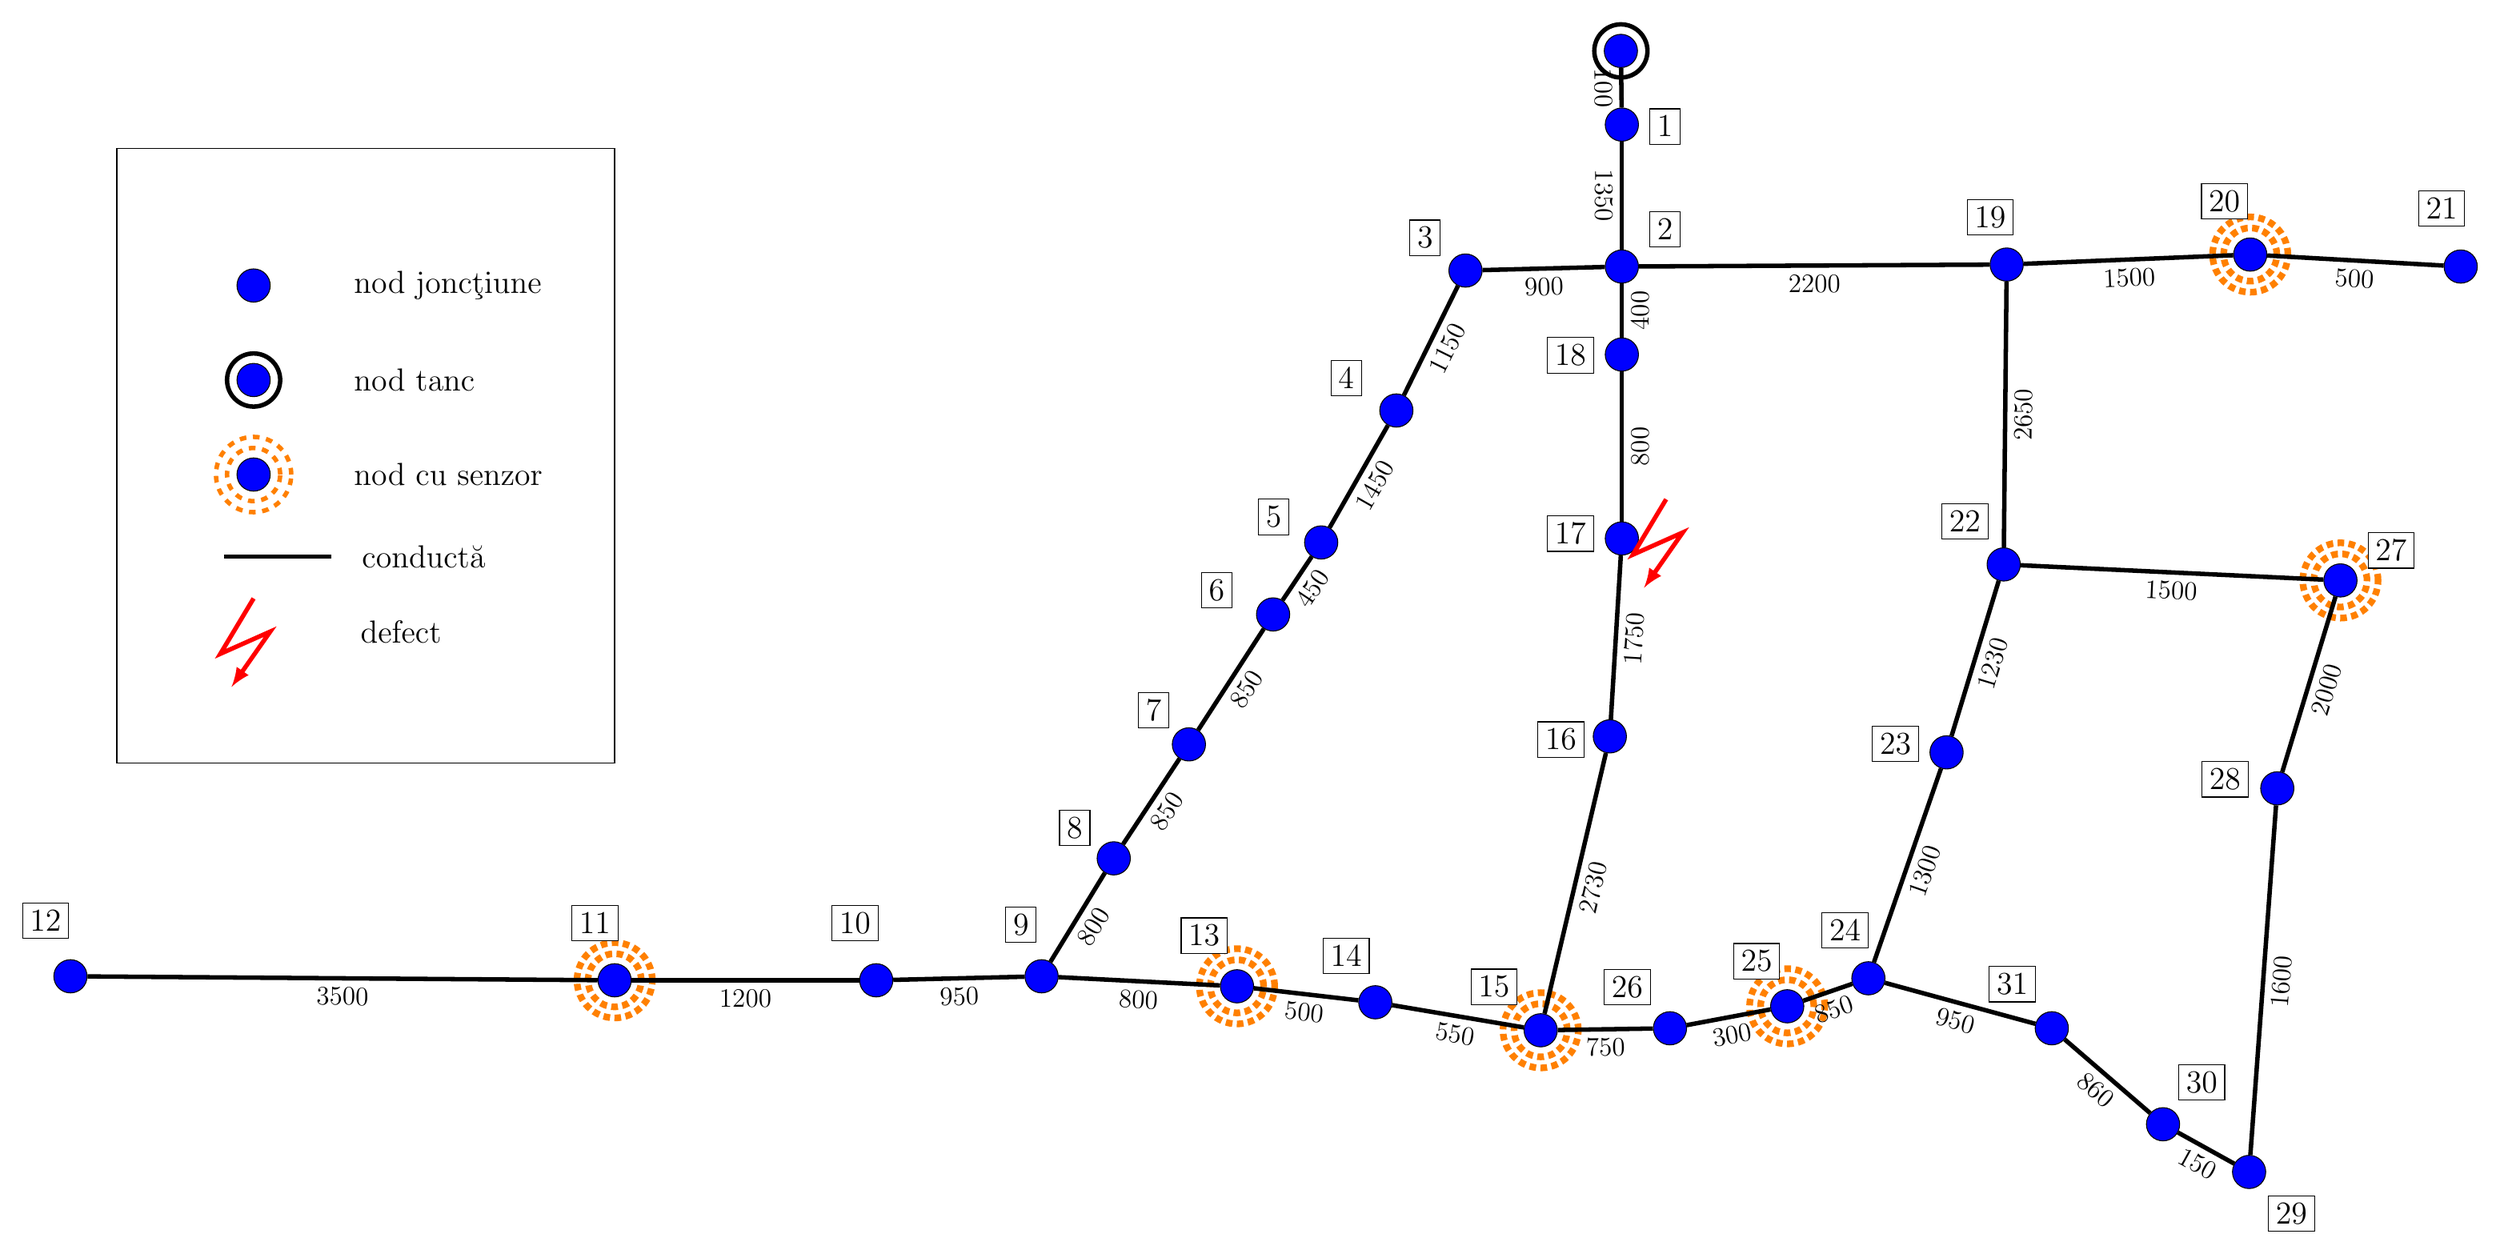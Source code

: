\tikzstyle{node}=[circle,draw=black,fill=blue,minimum height=15pt]
\tikzstyle{link}=[line width=2pt,solid]
\tikzstyle{part}=[rounded corners=10,line width=2pt, dashed,draw=blue]

\def \scalex {0.003}
\def \scaley {0.002}

% \foreach \x in {-15,...,25}{
% \draw[thick](\x,-2)--(\x,20) node[at start,below]{\x};
% }
% \foreach \y in {-1,...,19}{
% \draw[thick](-16,\y)--(26,\y) node[at start,left]{\y};
% }

% plot nodes
\foreach \n/\x/\y in {2/3896.83/9031.75, 3/3896.83/7904.76, 4/3071.43/7873.02, 5/2706.35/6761.90,  6/2309.52/5714.29,   7/2055.56/5142.86, 8/1611.11/4111.11,  9/1214.29/3206.35,  10/833.33 /2269.84, 11/-39.68 /2238.10, 12/-1420.63/2238.10, 13/-4293.65/2269.84, 14/1865.08/2190.48,  15/2595.24/2063.49,   16/3468.25/1841.27, 17/3833.33/4174.60,  18/3896.83/5746.03,  19/3896.83/7206.35,  20/5928.57/7920.63, 21/7214.29/8000.00,   22/8325.40/7904.76,  23/5912.70/5539.68,  24/5611.11/4047.62,  25/5198.41/2253.97,  26/4769.84/2031.75, 27/4150.79/1857.14,  28/7690.48/5412.70, 29/7357.14/3761.90,   30/7208.33/716.67,  31/6753.97/1095.24,   32/6166.67/1857.14,   1/3891.67/9616.67}
{
\node(n\n)[node]at(\scalex*\x,\scaley*\y){};
}
% make the tank node special
\draw[line width=2pt] (n1.center) circle(12pt);

% make the sensor nodes special
%  12
%     14
%     16
%     21
%     26
%     28
\foreach \ind in {12,14,16,21,26,28}{
\draw[line width=3pt,dotted,orange] (n\ind.center) circle(12pt) circle(17pt);
}

\foreach \id/\na/\nb/\l/\diam in {1/1/2/100/1016, 2/2/3/1350/1016, 3/3/4/900/1016, 4/4/5/1150/1016, 5/5/6/1450/1016, 6/6/7/450/1016, 7/7/8/850/1016, 8/8/9/850/1016,9/9/10/800/1016, 10/10/11/950/762 , 11/11/12/1200/610 , 12/12/13/3500/610 , 13/10/14/800/508 , 14/14/15/500/300 , 15/15/16/550/300 , 16/16/17/2730/300 , 17/17/18/1750/508 , 18/18/19/800/508 , 19/19/3/400/610 , 20/3/20/2200/1016, 21/20/21/1500/508 , 22/21/22/500/300 , 23/20/23/2650/1016, 24/23/24/1230/762 ,25/24/25/1300/762 , 26/25/26/850/508 , 27/26/27/300/300 , 28/27/16/750/300 , 29/23/28/1500/407 , 30/28/29/2000/300 , 31/29/30/1600/300 , 32/30/31/150/300 ,33/31/32/860/508 , 34/32/25/950/610}
{
\draw[link](n\na)--(n\nb) node[midway,below,sloped]{\large \l};
}

% +1 to the parts seen here (because node 1 is actually the tank)
% parts = {1, [2 3 19], [4 5 6 7], [8 9], [10 11], 12, [13, 15, 15],  ...
%     16, 17, 19, [20, 21], 22, 23, [24, 25, 26], [29, 30, 31], 27, 28};

% \node [part, rotate fit=0, fit=(n2)(n3)(n4)(n5)(n17)(n18)(n19)] {};
% \node [part, rotate fit=45, fit=(n6) (n7)(n8)(n9)(n14)(n15)(n16)] {};
% \node [part, rotate fit=0, fit=(n10) (n11)(n12)(n13)] {};
% \node [part, rotate fit=0, fit=(n20) (n21)(n22)(n23)] {};
% \node [part, rotate fit=0, fit=(n24) (n25)(n26)(n27)(n28)(n29)(n30)(n31)(n32)] {};

% \draw[part](13,16.25)--(10,16.25)--(10,15)--(8,15)--(8,13)--(7,13)--(7,11)--(9,10)--(10,7)--(13,7)--cycle;
% \draw[part](6,11)--(2.25,6)--(5.25,3)--(8,2.75)--(11,2)--(11,4)--(8,5)--(6,6)--(8,10)--cycle;
% \draw[part](3.5,3)--(-14,3)--(-14,5.5)--(2.5,5.5)--cycle;
% \draw[part](17,15.5)--(16.5,9)--(19,8.5)--(20,13)--(26,13)--(26,15.5)--cycle;
% \draw[part](15,8)--(14,5)--(11,5)--(12,2)--(16,2.5)--(22,0)--(23,0)--(23.5,6.5)--(25,10.5)--(21,10.5)--(20,7)--cycle;


% plot label nodes (modified from the INP variant)
\foreach \x/\y/\lbl in {4125/9016.67/1,4125/8200/2,2858.33/8133.33/3,2441.67/7016.67/4,2058.33/5916.67/5,1758.33/5333.33/6,1425/4383.33/7,1008.33/3450/8,725/2680/9,-151.67/2693.33/10,-1525/2690/11,-4425/2710/12,1691.67/2593.33/13,2441.67/2433.33/14,3221.67/2186.67/15,3575/4150/16,3625/5783.33/17,3625/7200/18,5841.67/8296.67/19,7078.33/8423.33/20,8225/8366.67/21,5708.33/5883.33/22,5341.67/4116.67/23,5075/2633.33/24,4608.33/2390/25,3925/2183.33/26,7958.33/5650/27,7081.67/3833.33/28,7431.67/386.67/29,6958.33/1426.67/30,5958.33/2206.67/31}{
\node[fill=white,draw=black](cn)at(\scalex*\x,\scaley*\y){\Large\lbl};
}

 \node(l1)[node, label={[xshift=1.2cm]0:\Large nod jonc\c tiune}]at(-10,15.5){};
 \node(l2)[node, label={[xshift=1.2cm]0:\Large nod tanc}, below of=l1, node distance=1.5cm]{};
 \draw[line width=2pt] (l2.center) circle(12pt);
 \node(l4)[node, label={[xshift=1.2cm]0:\Large nod cu senzor}, below of=l2, node distance=1.5cm]{};
 \draw[line width=2pt,dashed,orange] (l4.center) circle(12pt) circle(17pt);
 
%  \node(l4)[part, minimum height=.75cm,minimum width=1.5cm,label={[xshift=.5cm]0:\Large junction partition}, below of=l3, node distance=1.5cm]{};
 \draw[link](l4.west)++(-0.2,-1.3cm)--++(1.7cm,0) node(l5)[pos=1.2, right]{\Large conduct\u a};
 \node[below of=l4, node distance=2.5cm,minimum height=1em,label={[xshift=1.45cm]0:\Large defect}](l6){};
 \draw[-latex,line width=2pt,,red](l6.north)+(0em,1em)--+(-1.5em,-1.5em)--+(.75em,-0.5em)--+(-1em,-3em);
 
 \node[draw,fit=(l1)(l2)(l4)(l5)(l6),inner sep=1.9cm, label={[]-90:\Huge }]{};


\draw[-latex,line width=2pt,,red](n18.north)+(2em,1em)--+(.5em,-1.5em)--+(2.75em,-0.5em)--+(1em,-3em);